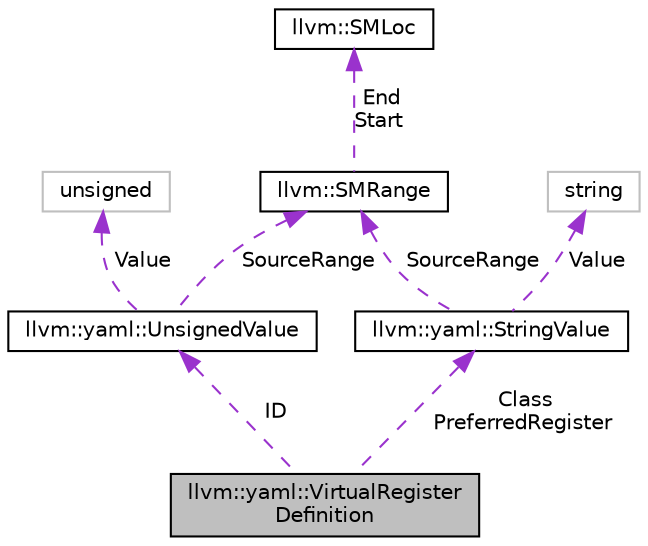 digraph "llvm::yaml::VirtualRegisterDefinition"
{
 // LATEX_PDF_SIZE
  bgcolor="transparent";
  edge [fontname="Helvetica",fontsize="10",labelfontname="Helvetica",labelfontsize="10"];
  node [fontname="Helvetica",fontsize="10",shape=record];
  Node1 [label="llvm::yaml::VirtualRegister\lDefinition",height=0.2,width=0.4,color="black", fillcolor="grey75", style="filled", fontcolor="black",tooltip=" "];
  Node2 -> Node1 [dir="back",color="darkorchid3",fontsize="10",style="dashed",label=" Class\nPreferredRegister" ,fontname="Helvetica"];
  Node2 [label="llvm::yaml::StringValue",height=0.2,width=0.4,color="black",URL="$structllvm_1_1yaml_1_1StringValue.html",tooltip="A wrapper around std::string which contains a source range that's being set during parsing."];
  Node3 -> Node2 [dir="back",color="darkorchid3",fontsize="10",style="dashed",label=" SourceRange" ,fontname="Helvetica"];
  Node3 [label="llvm::SMRange",height=0.2,width=0.4,color="black",URL="$classllvm_1_1SMRange.html",tooltip="Represents a range in source code."];
  Node4 -> Node3 [dir="back",color="darkorchid3",fontsize="10",style="dashed",label=" End\nStart" ,fontname="Helvetica"];
  Node4 [label="llvm::SMLoc",height=0.2,width=0.4,color="black",URL="$classllvm_1_1SMLoc.html",tooltip="Represents a location in source code."];
  Node5 -> Node2 [dir="back",color="darkorchid3",fontsize="10",style="dashed",label=" Value" ,fontname="Helvetica"];
  Node5 [label="string",height=0.2,width=0.4,color="grey75",tooltip=" "];
  Node6 -> Node1 [dir="back",color="darkorchid3",fontsize="10",style="dashed",label=" ID" ,fontname="Helvetica"];
  Node6 [label="llvm::yaml::UnsignedValue",height=0.2,width=0.4,color="black",URL="$structllvm_1_1yaml_1_1UnsignedValue.html",tooltip="A wrapper around unsigned which contains a source range that's being set during parsing."];
  Node3 -> Node6 [dir="back",color="darkorchid3",fontsize="10",style="dashed",label=" SourceRange" ,fontname="Helvetica"];
  Node7 -> Node6 [dir="back",color="darkorchid3",fontsize="10",style="dashed",label=" Value" ,fontname="Helvetica"];
  Node7 [label="unsigned",height=0.2,width=0.4,color="grey75",tooltip=" "];
}
